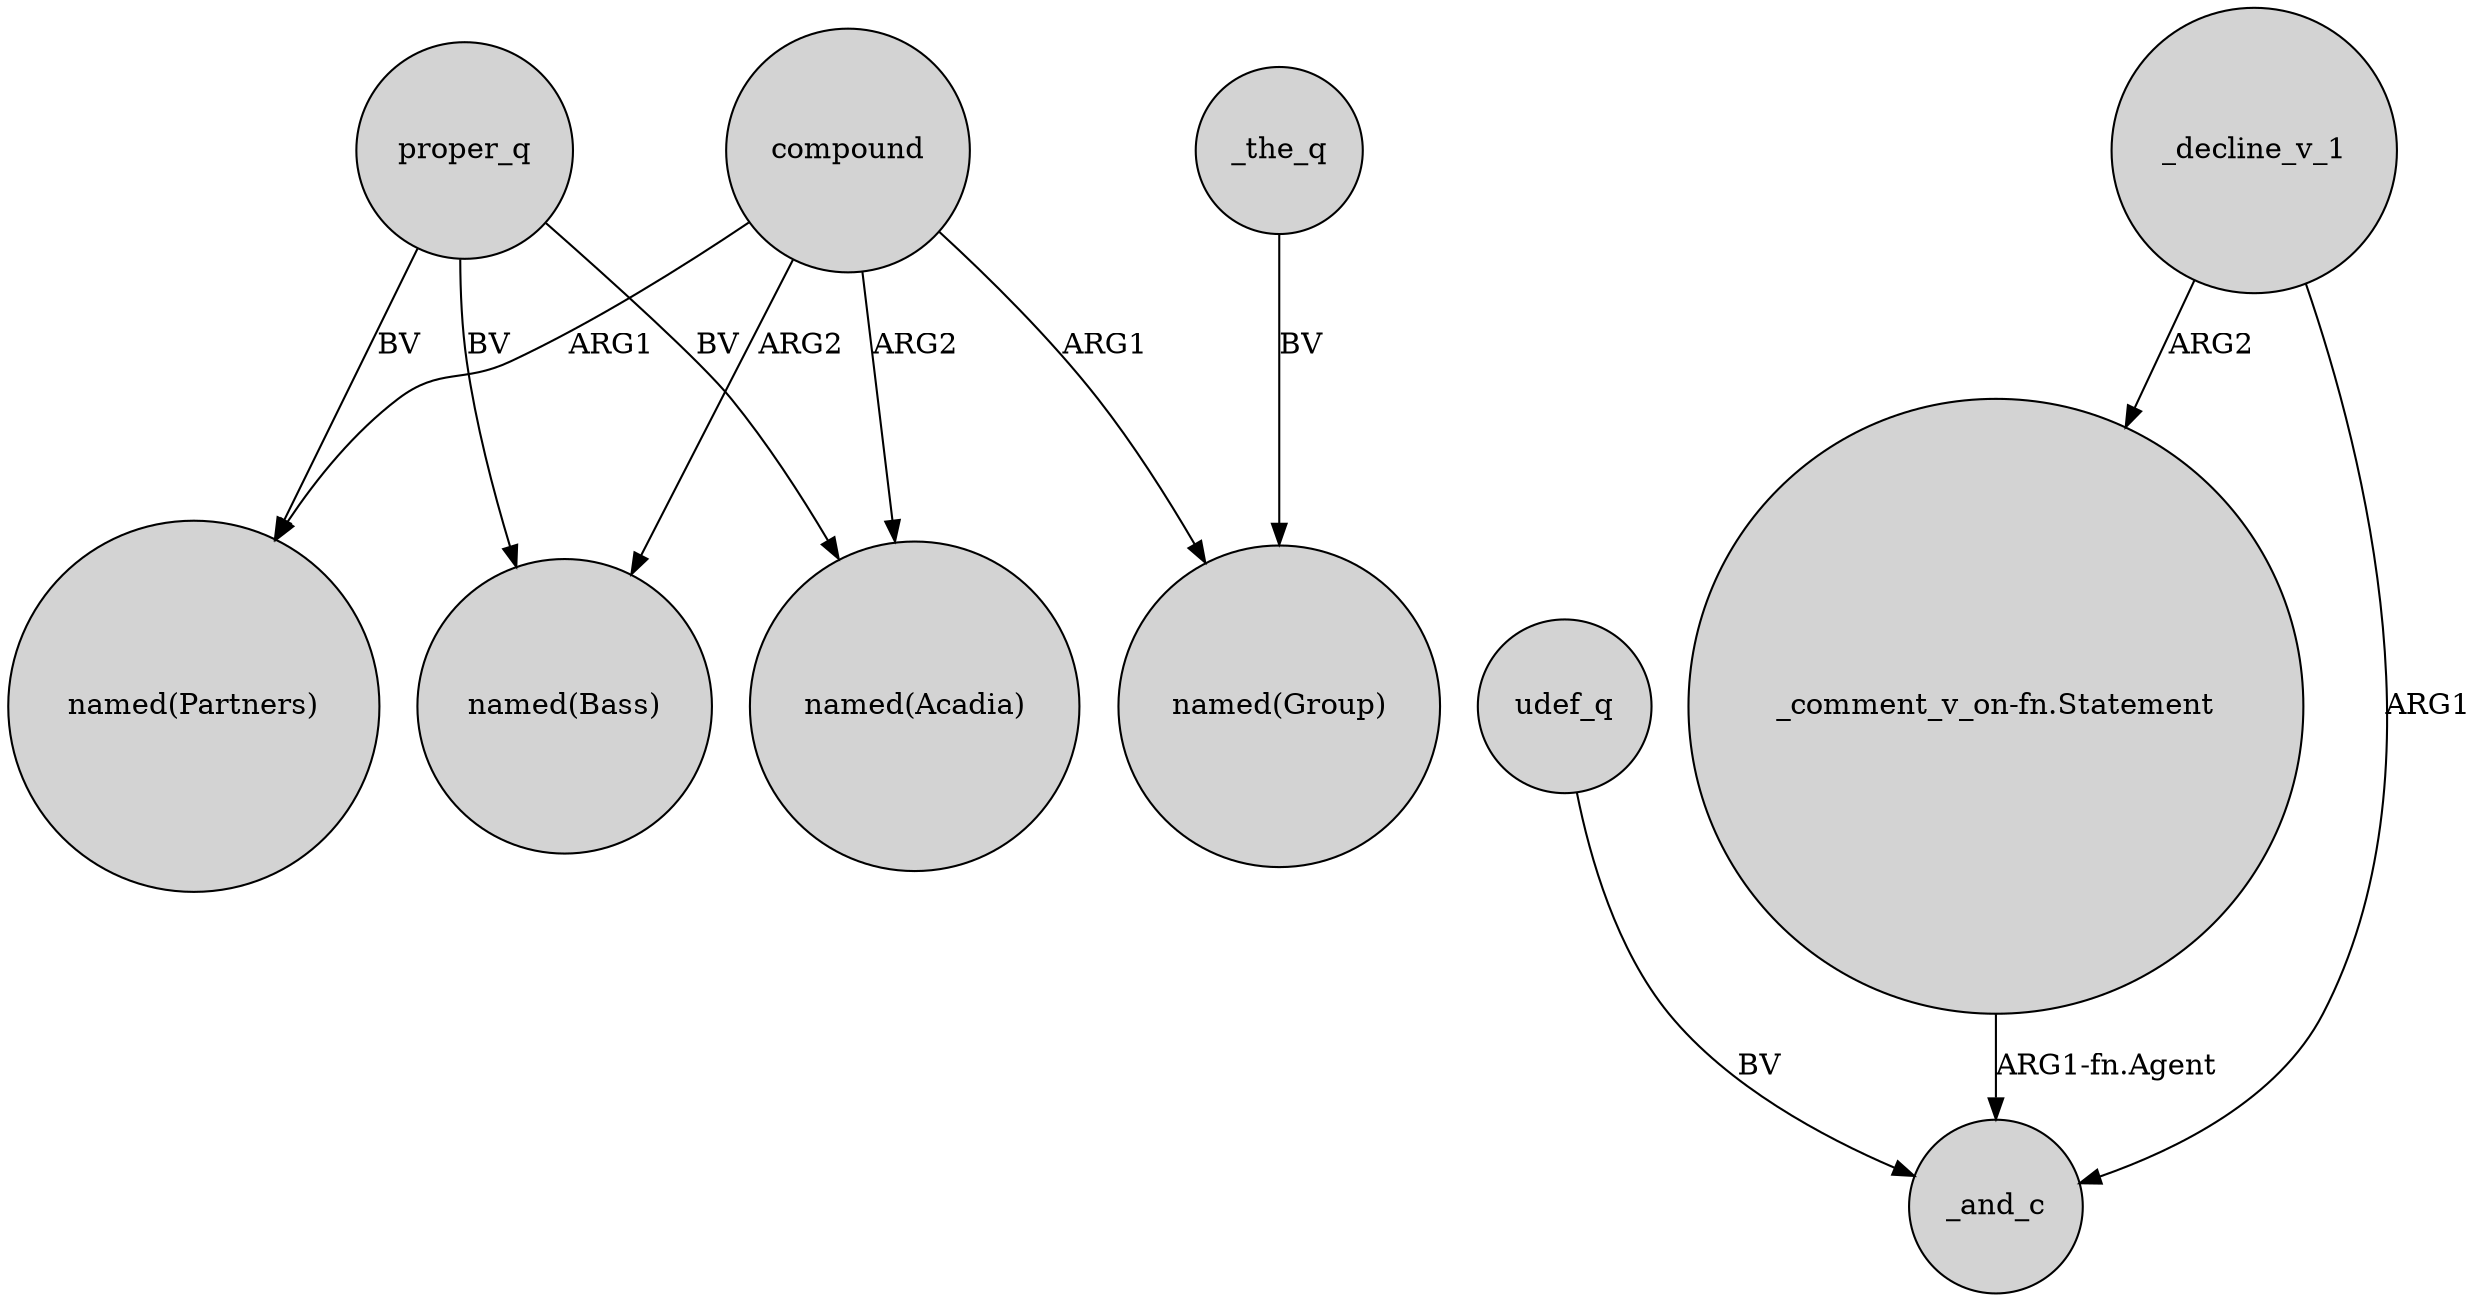 digraph {
	node [shape=circle style=filled]
	compound -> "named(Acadia)" [label=ARG2]
	"_comment_v_on-fn.Statement" -> _and_c [label="ARG1-fn.Agent"]
	proper_q -> "named(Bass)" [label=BV]
	proper_q -> "named(Partners)" [label=BV]
	_the_q -> "named(Group)" [label=BV]
	udef_q -> _and_c [label=BV]
	_decline_v_1 -> _and_c [label=ARG1]
	_decline_v_1 -> "_comment_v_on-fn.Statement" [label=ARG2]
	compound -> "named(Bass)" [label=ARG2]
	compound -> "named(Group)" [label=ARG1]
	compound -> "named(Partners)" [label=ARG1]
	proper_q -> "named(Acadia)" [label=BV]
}

